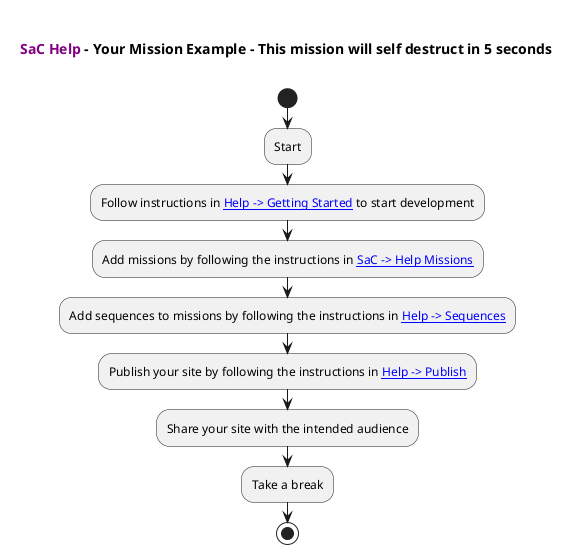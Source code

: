 @startuml

title

  <font color=purple><b>SaC Help</b></font> - Your Mission Example - This mission will self destruct in 5 seconds

end title

start
:Start;
:Follow instructions in [[https://dxc-technology.github.io/Sequences-as-Code/#/sachelp{Right click to open Help in a new window or a new tab} Help -> Getting Started]] to start development;
:Add missions by following the instructions in [[https://dxc-technology.github.io/Sequences-as-Code/#/sachelp{Right click to open Help in a new window or a new tab} SaC -> Help Missions]];
:Add sequences to missions by following the instructions in [[https://dxc-technology.github.io/Sequences-as-Code/#/sachelp{Right click to open Help in a new window or a new tab} Help -> Sequences]];
:Publish your site by following the instructions in [[https://dxc-technology.github.io/Sequences-as-Code/#/sachelp{Right click to open Help in a new window or a new tab} Help -> Publish]];
:Share your site with the intended audience;
:Take a break;
stop
@enduml
